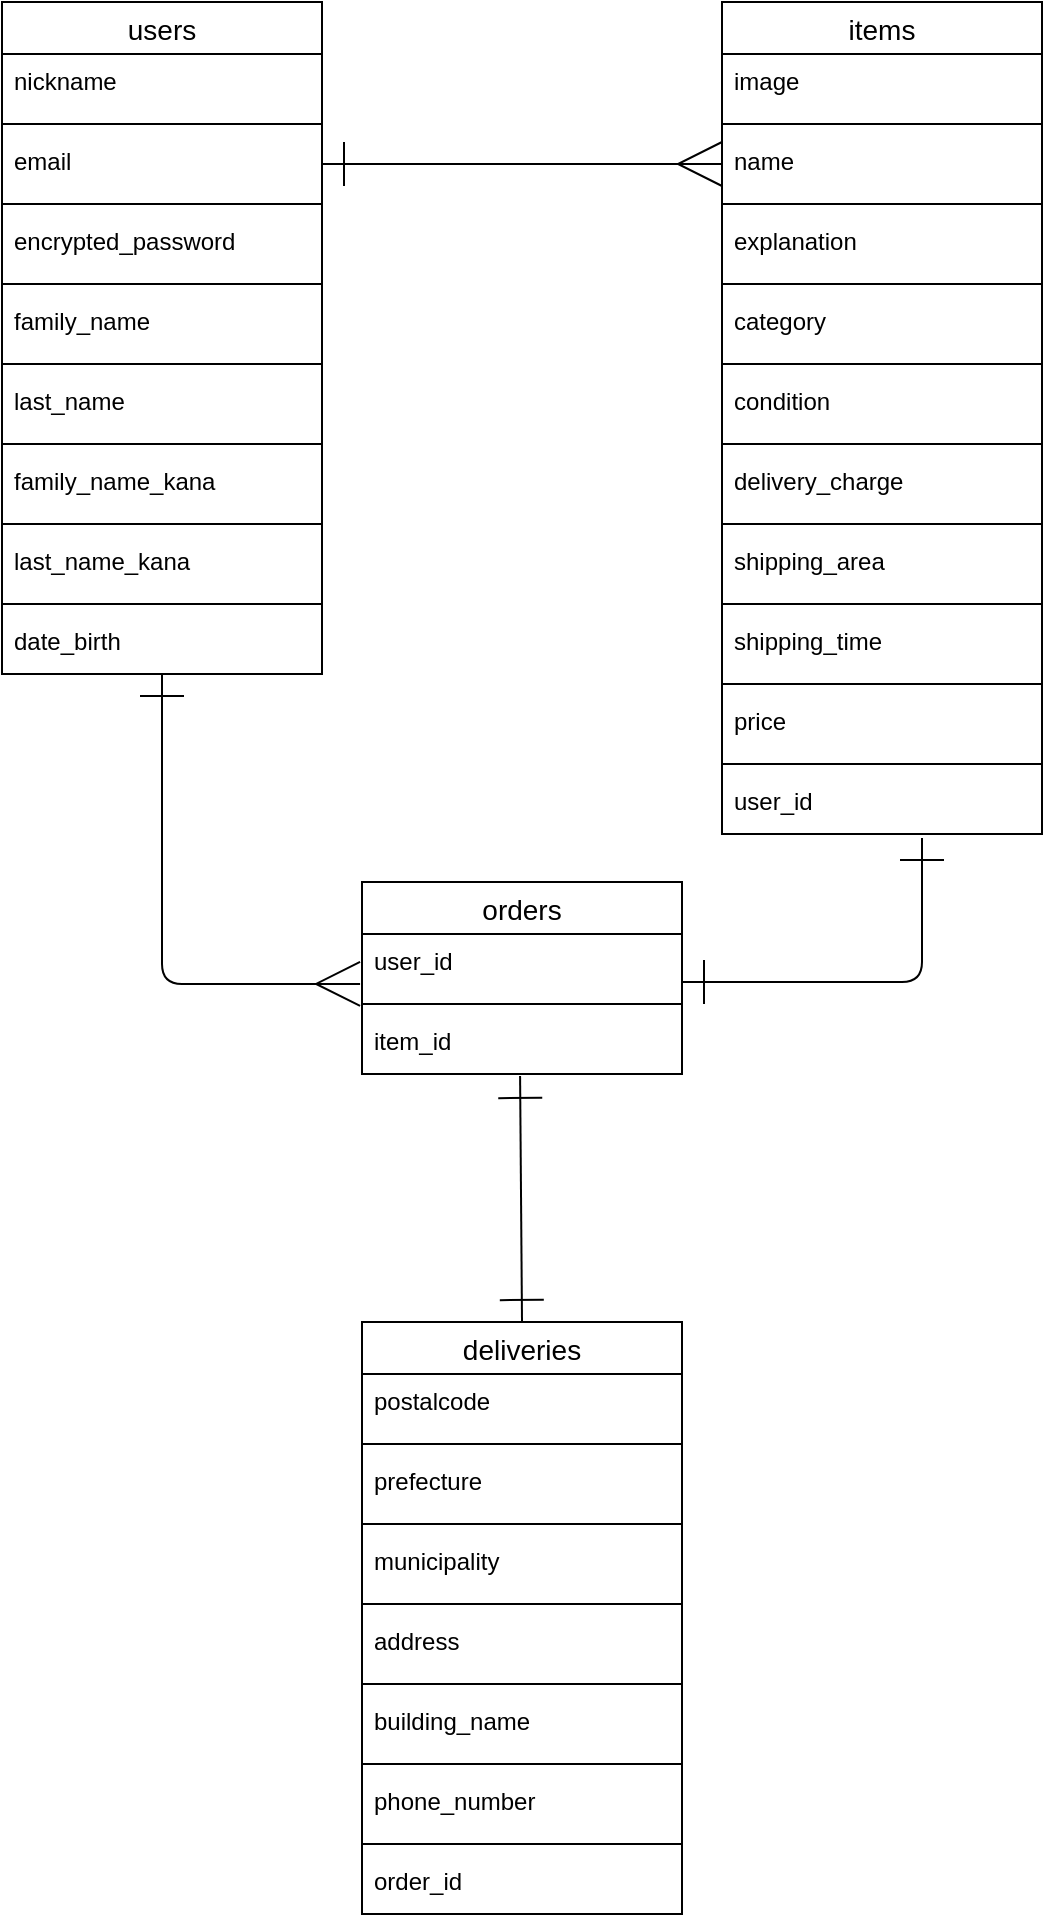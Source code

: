 <mxfile>
    <diagram id="_S-GNKYGfqxviqRjQuxt" name="ページ1">
        <mxGraphModel dx="576" dy="529" grid="1" gridSize="10" guides="1" tooltips="1" connect="1" arrows="1" fold="1" page="1" pageScale="1" pageWidth="827" pageHeight="1169" math="0" shadow="0">
            <root>
                <mxCell id="0"/>
                <mxCell id="1" parent="0"/>
                <mxCell id="86" value="items" style="swimlane;fontStyle=0;childLayout=stackLayout;horizontal=1;startSize=26;horizontalStack=0;resizeParent=1;resizeParentMax=0;resizeLast=0;collapsible=1;marginBottom=0;align=center;fontSize=14;" parent="1" vertex="1">
                    <mxGeometry x="400" y="40" width="160" height="416" as="geometry"/>
                </mxCell>
                <mxCell id="160" value="image" style="text;strokeColor=none;fillColor=none;spacingLeft=4;spacingRight=4;overflow=hidden;rotatable=0;points=[[0,0.5],[1,0.5]];portConstraint=eastwest;fontSize=12;" parent="86" vertex="1">
                    <mxGeometry y="26" width="160" height="30" as="geometry"/>
                </mxCell>
                <mxCell id="161" value="" style="line;strokeWidth=1;rotatable=0;dashed=0;labelPosition=right;align=left;verticalAlign=middle;spacingTop=0;spacingLeft=6;points=[];portConstraint=eastwest;" parent="86" vertex="1">
                    <mxGeometry y="56" width="160" height="10" as="geometry"/>
                </mxCell>
                <mxCell id="87" value="name" style="text;strokeColor=none;fillColor=none;spacingLeft=4;spacingRight=4;overflow=hidden;rotatable=0;points=[[0,0.5],[1,0.5]];portConstraint=eastwest;fontSize=12;" parent="86" vertex="1">
                    <mxGeometry y="66" width="160" height="30" as="geometry"/>
                </mxCell>
                <mxCell id="138" value="" style="line;strokeWidth=1;rotatable=0;dashed=0;labelPosition=right;align=left;verticalAlign=middle;spacingTop=0;spacingLeft=6;points=[];portConstraint=eastwest;" parent="86" vertex="1">
                    <mxGeometry y="96" width="160" height="10" as="geometry"/>
                </mxCell>
                <mxCell id="88" value="explanation" style="text;strokeColor=none;fillColor=none;spacingLeft=4;spacingRight=4;overflow=hidden;rotatable=0;points=[[0,0.5],[1,0.5]];portConstraint=eastwest;fontSize=12;" parent="86" vertex="1">
                    <mxGeometry y="106" width="160" height="30" as="geometry"/>
                </mxCell>
                <mxCell id="137" value="" style="line;strokeWidth=1;rotatable=0;dashed=0;labelPosition=right;align=left;verticalAlign=middle;spacingTop=0;spacingLeft=6;points=[];portConstraint=eastwest;" parent="86" vertex="1">
                    <mxGeometry y="136" width="160" height="10" as="geometry"/>
                </mxCell>
                <mxCell id="89" value="category" style="text;strokeColor=none;fillColor=none;spacingLeft=4;spacingRight=4;overflow=hidden;rotatable=0;points=[[0,0.5],[1,0.5]];portConstraint=eastwest;fontSize=12;" parent="86" vertex="1">
                    <mxGeometry y="146" width="160" height="30" as="geometry"/>
                </mxCell>
                <mxCell id="136" value="" style="line;strokeWidth=1;rotatable=0;dashed=0;labelPosition=right;align=left;verticalAlign=middle;spacingTop=0;spacingLeft=6;points=[];portConstraint=eastwest;" parent="86" vertex="1">
                    <mxGeometry y="176" width="160" height="10" as="geometry"/>
                </mxCell>
                <mxCell id="91" value="condition" style="text;strokeColor=none;fillColor=none;spacingLeft=4;spacingRight=4;overflow=hidden;rotatable=0;points=[[0,0.5],[1,0.5]];portConstraint=eastwest;fontSize=12;" parent="86" vertex="1">
                    <mxGeometry y="186" width="160" height="30" as="geometry"/>
                </mxCell>
                <mxCell id="135" value="" style="line;strokeWidth=1;rotatable=0;dashed=0;labelPosition=right;align=left;verticalAlign=middle;spacingTop=0;spacingLeft=6;points=[];portConstraint=eastwest;" parent="86" vertex="1">
                    <mxGeometry y="216" width="160" height="10" as="geometry"/>
                </mxCell>
                <mxCell id="92" value="delivery_charge" style="text;strokeColor=none;fillColor=none;spacingLeft=4;spacingRight=4;overflow=hidden;rotatable=0;points=[[0,0.5],[1,0.5]];portConstraint=eastwest;fontSize=12;" parent="86" vertex="1">
                    <mxGeometry y="226" width="160" height="30" as="geometry"/>
                </mxCell>
                <mxCell id="134" value="" style="line;strokeWidth=1;rotatable=0;dashed=0;labelPosition=right;align=left;verticalAlign=middle;spacingTop=0;spacingLeft=6;points=[];portConstraint=eastwest;" parent="86" vertex="1">
                    <mxGeometry y="256" width="160" height="10" as="geometry"/>
                </mxCell>
                <mxCell id="93" value="shipping_area" style="text;strokeColor=none;fillColor=none;spacingLeft=4;spacingRight=4;overflow=hidden;rotatable=0;points=[[0,0.5],[1,0.5]];portConstraint=eastwest;fontSize=12;" parent="86" vertex="1">
                    <mxGeometry y="266" width="160" height="30" as="geometry"/>
                </mxCell>
                <mxCell id="133" value="" style="line;strokeWidth=1;rotatable=0;dashed=0;labelPosition=right;align=left;verticalAlign=middle;spacingTop=0;spacingLeft=6;points=[];portConstraint=eastwest;" parent="86" vertex="1">
                    <mxGeometry y="296" width="160" height="10" as="geometry"/>
                </mxCell>
                <mxCell id="94" value="shipping_time" style="text;strokeColor=none;fillColor=none;spacingLeft=4;spacingRight=4;overflow=hidden;rotatable=0;points=[[0,0.5],[1,0.5]];portConstraint=eastwest;fontSize=12;" parent="86" vertex="1">
                    <mxGeometry y="306" width="160" height="30" as="geometry"/>
                </mxCell>
                <mxCell id="132" value="" style="line;strokeWidth=1;rotatable=0;dashed=0;labelPosition=right;align=left;verticalAlign=middle;spacingTop=0;spacingLeft=6;points=[];portConstraint=eastwest;" parent="86" vertex="1">
                    <mxGeometry y="336" width="160" height="10" as="geometry"/>
                </mxCell>
                <mxCell id="95" value="price" style="text;strokeColor=none;fillColor=none;spacingLeft=4;spacingRight=4;overflow=hidden;rotatable=0;points=[[0,0.5],[1,0.5]];portConstraint=eastwest;fontSize=12;" parent="86" vertex="1">
                    <mxGeometry y="346" width="160" height="30" as="geometry"/>
                </mxCell>
                <mxCell id="131" value="" style="line;strokeWidth=1;rotatable=0;dashed=0;labelPosition=right;align=left;verticalAlign=middle;spacingTop=0;spacingLeft=6;points=[];portConstraint=eastwest;" parent="86" vertex="1">
                    <mxGeometry y="376" width="160" height="10" as="geometry"/>
                </mxCell>
                <mxCell id="96" value="user_id" style="text;strokeColor=none;fillColor=none;spacingLeft=4;spacingRight=4;overflow=hidden;rotatable=0;points=[[0,0.5],[1,0.5]];portConstraint=eastwest;fontSize=12;" parent="86" vertex="1">
                    <mxGeometry y="386" width="160" height="30" as="geometry"/>
                </mxCell>
                <mxCell id="104" value="users" style="swimlane;fontStyle=0;childLayout=stackLayout;horizontal=1;startSize=26;horizontalStack=0;resizeParent=1;resizeParentMax=0;resizeLast=0;collapsible=1;marginBottom=0;align=center;fontSize=14;" parent="1" vertex="1">
                    <mxGeometry x="40" y="40" width="160" height="336" as="geometry"/>
                </mxCell>
                <mxCell id="105" value="nickname" style="text;strokeColor=none;fillColor=none;spacingLeft=4;spacingRight=4;overflow=hidden;rotatable=0;points=[[0,0.5],[1,0.5]];portConstraint=eastwest;fontSize=12;" parent="104" vertex="1">
                    <mxGeometry y="26" width="160" height="30" as="geometry"/>
                </mxCell>
                <mxCell id="130" value="" style="line;strokeWidth=1;rotatable=0;dashed=0;labelPosition=right;align=left;verticalAlign=middle;spacingTop=0;spacingLeft=6;points=[];portConstraint=eastwest;" parent="104" vertex="1">
                    <mxGeometry y="56" width="160" height="10" as="geometry"/>
                </mxCell>
                <mxCell id="106" value="email" style="text;strokeColor=none;fillColor=none;spacingLeft=4;spacingRight=4;overflow=hidden;rotatable=0;points=[[0,0.5],[1,0.5]];portConstraint=eastwest;fontSize=12;" parent="104" vertex="1">
                    <mxGeometry y="66" width="160" height="30" as="geometry"/>
                </mxCell>
                <mxCell id="129" value="" style="line;strokeWidth=1;rotatable=0;dashed=0;labelPosition=right;align=left;verticalAlign=middle;spacingTop=0;spacingLeft=6;points=[];portConstraint=eastwest;" parent="104" vertex="1">
                    <mxGeometry y="96" width="160" height="10" as="geometry"/>
                </mxCell>
                <mxCell id="107" value="encrypted_password" style="text;strokeColor=none;fillColor=none;spacingLeft=4;spacingRight=4;overflow=hidden;rotatable=0;points=[[0,0.5],[1,0.5]];portConstraint=eastwest;fontSize=12;" parent="104" vertex="1">
                    <mxGeometry y="106" width="160" height="30" as="geometry"/>
                </mxCell>
                <mxCell id="128" value="" style="line;strokeWidth=1;rotatable=0;dashed=0;labelPosition=right;align=left;verticalAlign=middle;spacingTop=0;spacingLeft=6;points=[];portConstraint=eastwest;" parent="104" vertex="1">
                    <mxGeometry y="136" width="160" height="10" as="geometry"/>
                </mxCell>
                <mxCell id="109" value="family_name" style="text;strokeColor=none;fillColor=none;spacingLeft=4;spacingRight=4;overflow=hidden;rotatable=0;points=[[0,0.5],[1,0.5]];portConstraint=eastwest;fontSize=12;" parent="104" vertex="1">
                    <mxGeometry y="146" width="160" height="30" as="geometry"/>
                </mxCell>
                <mxCell id="127" value="" style="line;strokeWidth=1;rotatable=0;dashed=0;labelPosition=right;align=left;verticalAlign=middle;spacingTop=0;spacingLeft=6;points=[];portConstraint=eastwest;" parent="104" vertex="1">
                    <mxGeometry y="176" width="160" height="10" as="geometry"/>
                </mxCell>
                <mxCell id="110" value="last_name" style="text;strokeColor=none;fillColor=none;spacingLeft=4;spacingRight=4;overflow=hidden;rotatable=0;points=[[0,0.5],[1,0.5]];portConstraint=eastwest;fontSize=12;" parent="104" vertex="1">
                    <mxGeometry y="186" width="160" height="30" as="geometry"/>
                </mxCell>
                <mxCell id="126" value="" style="line;strokeWidth=1;rotatable=0;dashed=0;labelPosition=right;align=left;verticalAlign=middle;spacingTop=0;spacingLeft=6;points=[];portConstraint=eastwest;" parent="104" vertex="1">
                    <mxGeometry y="216" width="160" height="10" as="geometry"/>
                </mxCell>
                <mxCell id="111" value="family_name_kana" style="text;strokeColor=none;fillColor=none;spacingLeft=4;spacingRight=4;overflow=hidden;rotatable=0;points=[[0,0.5],[1,0.5]];portConstraint=eastwest;fontSize=12;" parent="104" vertex="1">
                    <mxGeometry y="226" width="160" height="30" as="geometry"/>
                </mxCell>
                <mxCell id="125" value="" style="line;strokeWidth=1;rotatable=0;dashed=0;labelPosition=right;align=left;verticalAlign=middle;spacingTop=0;spacingLeft=6;points=[];portConstraint=eastwest;" parent="104" vertex="1">
                    <mxGeometry y="256" width="160" height="10" as="geometry"/>
                </mxCell>
                <mxCell id="115" value="last_name_kana" style="text;strokeColor=none;fillColor=none;spacingLeft=4;spacingRight=4;overflow=hidden;rotatable=0;points=[[0,0.5],[1,0.5]];portConstraint=eastwest;fontSize=12;" parent="104" vertex="1">
                    <mxGeometry y="266" width="160" height="30" as="geometry"/>
                </mxCell>
                <mxCell id="123" value="" style="line;strokeWidth=1;rotatable=0;dashed=0;labelPosition=right;align=left;verticalAlign=middle;spacingTop=0;spacingLeft=6;points=[];portConstraint=eastwest;" parent="104" vertex="1">
                    <mxGeometry y="296" width="160" height="10" as="geometry"/>
                </mxCell>
                <mxCell id="116" value="date_birth" style="text;strokeColor=none;fillColor=none;spacingLeft=4;spacingRight=4;overflow=hidden;rotatable=0;points=[[0,0.5],[1,0.5]];portConstraint=eastwest;fontSize=12;" parent="104" vertex="1">
                    <mxGeometry y="306" width="160" height="30" as="geometry"/>
                </mxCell>
                <mxCell id="117" style="edgeStyle=none;html=1;endArrow=ERmany;endFill=0;endSize=20;strokeWidth=1;startArrow=ERone;startFill=0;targetPerimeterSpacing=0;sourcePerimeterSpacing=0;startSize=20;exitX=1;exitY=0.5;exitDx=0;exitDy=0;" parent="1" source="106" edge="1">
                    <mxGeometry relative="1" as="geometry">
                        <mxPoint x="199" y="120" as="sourcePoint"/>
                        <mxPoint x="400" y="121" as="targetPoint"/>
                        <Array as="points"/>
                    </mxGeometry>
                </mxCell>
                <mxCell id="118" value="orders" style="swimlane;fontStyle=0;childLayout=stackLayout;horizontal=1;startSize=26;horizontalStack=0;resizeParent=1;resizeParentMax=0;resizeLast=0;collapsible=1;marginBottom=0;align=center;fontSize=14;" parent="1" vertex="1">
                    <mxGeometry x="220" y="480" width="160" height="96" as="geometry"/>
                </mxCell>
                <mxCell id="119" value="user_id" style="text;strokeColor=none;fillColor=none;spacingLeft=4;spacingRight=4;overflow=hidden;rotatable=0;points=[[0,0.5],[1,0.5]];portConstraint=eastwest;fontSize=12;" parent="118" vertex="1">
                    <mxGeometry y="26" width="160" height="30" as="geometry"/>
                </mxCell>
                <mxCell id="140" value="" style="line;strokeWidth=1;rotatable=0;dashed=0;labelPosition=right;align=left;verticalAlign=middle;spacingTop=0;spacingLeft=6;points=[];portConstraint=eastwest;" parent="118" vertex="1">
                    <mxGeometry y="56" width="160" height="10" as="geometry"/>
                </mxCell>
                <mxCell id="120" value="item_id" style="text;strokeColor=none;fillColor=none;spacingLeft=4;spacingRight=4;overflow=hidden;rotatable=0;points=[[0,0.5],[1,0.5]];portConstraint=eastwest;fontSize=12;" parent="118" vertex="1">
                    <mxGeometry y="66" width="160" height="30" as="geometry"/>
                </mxCell>
                <mxCell id="141" style="edgeStyle=none;html=1;strokeWidth=1;startArrow=ERone;startFill=0;endArrow=ERmany;endFill=0;startSize=20;endSize=20;sourcePerimeterSpacing=0;targetPerimeterSpacing=0;entryX=-0.006;entryY=0.833;entryDx=0;entryDy=0;entryPerimeter=0;" parent="1" source="116" target="119" edge="1">
                    <mxGeometry relative="1" as="geometry">
                        <mxPoint x="200" y="540" as="targetPoint"/>
                        <mxPoint x="110" y="380" as="sourcePoint"/>
                        <Array as="points">
                            <mxPoint x="120" y="531"/>
                        </Array>
                    </mxGeometry>
                </mxCell>
                <mxCell id="142" style="edgeStyle=none;html=1;strokeWidth=1;startArrow=ERone;startFill=0;endArrow=ERone;endFill=0;startSize=20;endSize=20;sourcePerimeterSpacing=0;targetPerimeterSpacing=0;entryX=0.625;entryY=1.067;entryDx=0;entryDy=0;entryPerimeter=0;" parent="1" target="96" edge="1">
                    <mxGeometry relative="1" as="geometry">
                        <mxPoint x="500" y="430" as="targetPoint"/>
                        <mxPoint x="380" y="530" as="sourcePoint"/>
                        <Array as="points">
                            <mxPoint x="430" y="530"/>
                            <mxPoint x="500" y="530"/>
                        </Array>
                    </mxGeometry>
                </mxCell>
                <mxCell id="147" style="edgeStyle=none;html=1;exitX=0.5;exitY=0;exitDx=0;exitDy=0;entryX=0.494;entryY=1.033;entryDx=0;entryDy=0;entryPerimeter=0;strokeWidth=1;startArrow=ERone;startFill=0;endArrow=ERone;endFill=0;startSize=20;endSize=20;sourcePerimeterSpacing=0;targetPerimeterSpacing=0;" parent="1" source="143" target="120" edge="1">
                    <mxGeometry relative="1" as="geometry"/>
                </mxCell>
                <mxCell id="143" value="deliveries" style="swimlane;fontStyle=0;childLayout=stackLayout;horizontal=1;startSize=26;horizontalStack=0;resizeParent=1;resizeParentMax=0;resizeLast=0;collapsible=1;marginBottom=0;align=center;fontSize=14;" parent="1" vertex="1">
                    <mxGeometry x="220" y="700" width="160" height="296" as="geometry"/>
                </mxCell>
                <mxCell id="144" value="postalcode" style="text;strokeColor=none;fillColor=none;spacingLeft=4;spacingRight=4;overflow=hidden;rotatable=0;points=[[0,0.5],[1,0.5]];portConstraint=eastwest;fontSize=12;" parent="143" vertex="1">
                    <mxGeometry y="26" width="160" height="30" as="geometry"/>
                </mxCell>
                <mxCell id="159" value="" style="line;strokeWidth=1;rotatable=0;dashed=0;labelPosition=right;align=left;verticalAlign=middle;spacingTop=0;spacingLeft=6;points=[];portConstraint=eastwest;" parent="143" vertex="1">
                    <mxGeometry y="56" width="160" height="10" as="geometry"/>
                </mxCell>
                <mxCell id="145" value="prefecture" style="text;strokeColor=none;fillColor=none;spacingLeft=4;spacingRight=4;overflow=hidden;rotatable=0;points=[[0,0.5],[1,0.5]];portConstraint=eastwest;fontSize=12;" parent="143" vertex="1">
                    <mxGeometry y="66" width="160" height="30" as="geometry"/>
                </mxCell>
                <mxCell id="158" value="" style="line;strokeWidth=1;rotatable=0;dashed=0;labelPosition=right;align=left;verticalAlign=middle;spacingTop=0;spacingLeft=6;points=[];portConstraint=eastwest;" parent="143" vertex="1">
                    <mxGeometry y="96" width="160" height="10" as="geometry"/>
                </mxCell>
                <mxCell id="146" value="municipality" style="text;strokeColor=none;fillColor=none;spacingLeft=4;spacingRight=4;overflow=hidden;rotatable=0;points=[[0,0.5],[1,0.5]];portConstraint=eastwest;fontSize=12;" parent="143" vertex="1">
                    <mxGeometry y="106" width="160" height="30" as="geometry"/>
                </mxCell>
                <mxCell id="157" value="" style="line;strokeWidth=1;rotatable=0;dashed=0;labelPosition=right;align=left;verticalAlign=middle;spacingTop=0;spacingLeft=6;points=[];portConstraint=eastwest;" parent="143" vertex="1">
                    <mxGeometry y="136" width="160" height="10" as="geometry"/>
                </mxCell>
                <mxCell id="150" value="address" style="text;strokeColor=none;fillColor=none;spacingLeft=4;spacingRight=4;overflow=hidden;rotatable=0;points=[[0,0.5],[1,0.5]];portConstraint=eastwest;fontSize=12;" parent="143" vertex="1">
                    <mxGeometry y="146" width="160" height="30" as="geometry"/>
                </mxCell>
                <mxCell id="156" value="" style="line;strokeWidth=1;rotatable=0;dashed=0;labelPosition=right;align=left;verticalAlign=middle;spacingTop=0;spacingLeft=6;points=[];portConstraint=eastwest;" parent="143" vertex="1">
                    <mxGeometry y="176" width="160" height="10" as="geometry"/>
                </mxCell>
                <mxCell id="151" value="building_name" style="text;strokeColor=none;fillColor=none;spacingLeft=4;spacingRight=4;overflow=hidden;rotatable=0;points=[[0,0.5],[1,0.5]];portConstraint=eastwest;fontSize=12;" parent="143" vertex="1">
                    <mxGeometry y="186" width="160" height="30" as="geometry"/>
                </mxCell>
                <mxCell id="155" value="" style="line;strokeWidth=1;rotatable=0;dashed=0;labelPosition=right;align=left;verticalAlign=middle;spacingTop=0;spacingLeft=6;points=[];portConstraint=eastwest;" parent="143" vertex="1">
                    <mxGeometry y="216" width="160" height="10" as="geometry"/>
                </mxCell>
                <mxCell id="152" value="phone_number" style="text;strokeColor=none;fillColor=none;spacingLeft=4;spacingRight=4;overflow=hidden;rotatable=0;points=[[0,0.5],[1,0.5]];portConstraint=eastwest;fontSize=12;" parent="143" vertex="1">
                    <mxGeometry y="226" width="160" height="30" as="geometry"/>
                </mxCell>
                <mxCell id="154" value="" style="line;strokeWidth=1;rotatable=0;dashed=0;labelPosition=right;align=left;verticalAlign=middle;spacingTop=0;spacingLeft=6;points=[];portConstraint=eastwest;" parent="143" vertex="1">
                    <mxGeometry y="256" width="160" height="10" as="geometry"/>
                </mxCell>
                <mxCell id="153" value="order_id" style="text;strokeColor=none;fillColor=none;spacingLeft=4;spacingRight=4;overflow=hidden;rotatable=0;points=[[0,0.5],[1,0.5]];portConstraint=eastwest;fontSize=12;" parent="143" vertex="1">
                    <mxGeometry y="266" width="160" height="30" as="geometry"/>
                </mxCell>
            </root>
        </mxGraphModel>
    </diagram>
</mxfile>